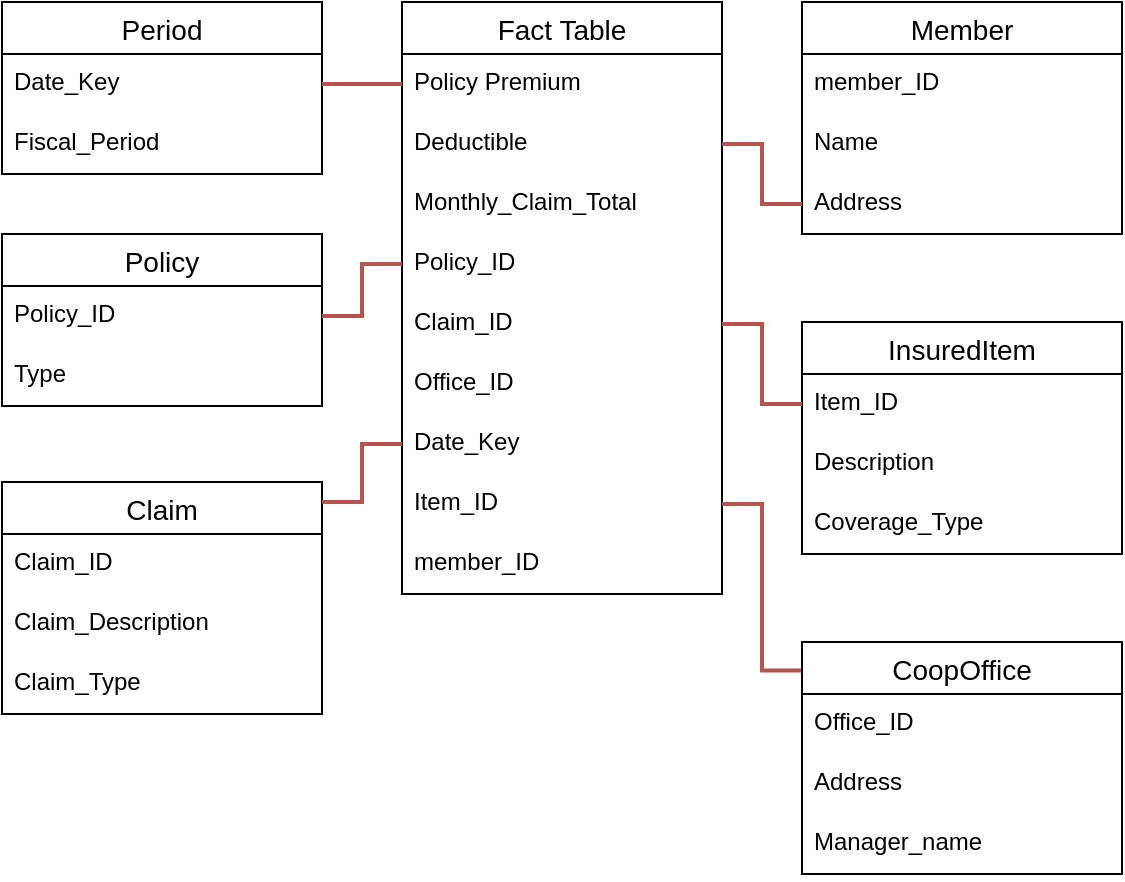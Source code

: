 <mxfile version="16.5.1" type="device"><diagram id="E9sNYxL8aeYv16rGtNZI" name="Page-1"><mxGraphModel dx="807" dy="671" grid="1" gridSize="10" guides="1" tooltips="1" connect="1" arrows="1" fold="1" page="1" pageScale="1" pageWidth="1700" pageHeight="1100" math="0" shadow="0"><root><mxCell id="0"/><mxCell id="1" parent="0"/><mxCell id="UkO6KgMr9V6AML2c95he-3" value="Member" style="swimlane;fontStyle=0;childLayout=stackLayout;horizontal=1;startSize=26;horizontalStack=0;resizeParent=1;resizeParentMax=0;resizeLast=0;collapsible=1;marginBottom=0;align=center;fontSize=14;" vertex="1" parent="1"><mxGeometry x="880" y="240" width="160" height="116" as="geometry"/></mxCell><mxCell id="UkO6KgMr9V6AML2c95he-4" value="member_ID" style="text;strokeColor=none;fillColor=none;spacingLeft=4;spacingRight=4;overflow=hidden;rotatable=0;points=[[0,0.5],[1,0.5]];portConstraint=eastwest;fontSize=12;" vertex="1" parent="UkO6KgMr9V6AML2c95he-3"><mxGeometry y="26" width="160" height="30" as="geometry"/></mxCell><mxCell id="UkO6KgMr9V6AML2c95he-5" value="Name" style="text;strokeColor=none;fillColor=none;spacingLeft=4;spacingRight=4;overflow=hidden;rotatable=0;points=[[0,0.5],[1,0.5]];portConstraint=eastwest;fontSize=12;" vertex="1" parent="UkO6KgMr9V6AML2c95he-3"><mxGeometry y="56" width="160" height="30" as="geometry"/></mxCell><mxCell id="UkO6KgMr9V6AML2c95he-6" value="Address" style="text;strokeColor=none;fillColor=none;spacingLeft=4;spacingRight=4;overflow=hidden;rotatable=0;points=[[0,0.5],[1,0.5]];portConstraint=eastwest;fontSize=12;" vertex="1" parent="UkO6KgMr9V6AML2c95he-3"><mxGeometry y="86" width="160" height="30" as="geometry"/></mxCell><mxCell id="UkO6KgMr9V6AML2c95he-7" value="InsuredItem" style="swimlane;fontStyle=0;childLayout=stackLayout;horizontal=1;startSize=26;horizontalStack=0;resizeParent=1;resizeParentMax=0;resizeLast=0;collapsible=1;marginBottom=0;align=center;fontSize=14;" vertex="1" parent="1"><mxGeometry x="880" y="400" width="160" height="116" as="geometry"/></mxCell><mxCell id="UkO6KgMr9V6AML2c95he-8" value="Item_ID" style="text;strokeColor=none;fillColor=none;spacingLeft=4;spacingRight=4;overflow=hidden;rotatable=0;points=[[0,0.5],[1,0.5]];portConstraint=eastwest;fontSize=12;" vertex="1" parent="UkO6KgMr9V6AML2c95he-7"><mxGeometry y="26" width="160" height="30" as="geometry"/></mxCell><mxCell id="UkO6KgMr9V6AML2c95he-9" value="Description" style="text;strokeColor=none;fillColor=none;spacingLeft=4;spacingRight=4;overflow=hidden;rotatable=0;points=[[0,0.5],[1,0.5]];portConstraint=eastwest;fontSize=12;" vertex="1" parent="UkO6KgMr9V6AML2c95he-7"><mxGeometry y="56" width="160" height="30" as="geometry"/></mxCell><mxCell id="UkO6KgMr9V6AML2c95he-10" value="Coverage_Type" style="text;strokeColor=none;fillColor=none;spacingLeft=4;spacingRight=4;overflow=hidden;rotatable=0;points=[[0,0.5],[1,0.5]];portConstraint=eastwest;fontSize=12;" vertex="1" parent="UkO6KgMr9V6AML2c95he-7"><mxGeometry y="86" width="160" height="30" as="geometry"/></mxCell><mxCell id="UkO6KgMr9V6AML2c95he-12" value="CoopOffice" style="swimlane;fontStyle=0;childLayout=stackLayout;horizontal=1;startSize=26;horizontalStack=0;resizeParent=1;resizeParentMax=0;resizeLast=0;collapsible=1;marginBottom=0;align=center;fontSize=14;" vertex="1" parent="1"><mxGeometry x="880" y="560" width="160" height="116" as="geometry"/></mxCell><mxCell id="UkO6KgMr9V6AML2c95he-13" value="Office_ID" style="text;strokeColor=none;fillColor=none;spacingLeft=4;spacingRight=4;overflow=hidden;rotatable=0;points=[[0,0.5],[1,0.5]];portConstraint=eastwest;fontSize=12;" vertex="1" parent="UkO6KgMr9V6AML2c95he-12"><mxGeometry y="26" width="160" height="30" as="geometry"/></mxCell><mxCell id="UkO6KgMr9V6AML2c95he-14" value="Address" style="text;strokeColor=none;fillColor=none;spacingLeft=4;spacingRight=4;overflow=hidden;rotatable=0;points=[[0,0.5],[1,0.5]];portConstraint=eastwest;fontSize=12;" vertex="1" parent="UkO6KgMr9V6AML2c95he-12"><mxGeometry y="56" width="160" height="30" as="geometry"/></mxCell><mxCell id="UkO6KgMr9V6AML2c95he-15" value="Manager_name" style="text;strokeColor=none;fillColor=none;spacingLeft=4;spacingRight=4;overflow=hidden;rotatable=0;points=[[0,0.5],[1,0.5]];portConstraint=eastwest;fontSize=12;" vertex="1" parent="UkO6KgMr9V6AML2c95he-12"><mxGeometry y="86" width="160" height="30" as="geometry"/></mxCell><mxCell id="UkO6KgMr9V6AML2c95he-16" value="Policy" style="swimlane;fontStyle=0;childLayout=stackLayout;horizontal=1;startSize=26;horizontalStack=0;resizeParent=1;resizeParentMax=0;resizeLast=0;collapsible=1;marginBottom=0;align=center;fontSize=14;" vertex="1" parent="1"><mxGeometry x="480" y="356" width="160" height="86" as="geometry"/></mxCell><mxCell id="UkO6KgMr9V6AML2c95he-17" value="Policy_ID" style="text;strokeColor=none;fillColor=none;spacingLeft=4;spacingRight=4;overflow=hidden;rotatable=0;points=[[0,0.5],[1,0.5]];portConstraint=eastwest;fontSize=12;" vertex="1" parent="UkO6KgMr9V6AML2c95he-16"><mxGeometry y="26" width="160" height="30" as="geometry"/></mxCell><mxCell id="UkO6KgMr9V6AML2c95he-18" value="Type" style="text;strokeColor=none;fillColor=none;spacingLeft=4;spacingRight=4;overflow=hidden;rotatable=0;points=[[0,0.5],[1,0.5]];portConstraint=eastwest;fontSize=12;" vertex="1" parent="UkO6KgMr9V6AML2c95he-16"><mxGeometry y="56" width="160" height="30" as="geometry"/></mxCell><mxCell id="UkO6KgMr9V6AML2c95he-20" value="Period" style="swimlane;fontStyle=0;childLayout=stackLayout;horizontal=1;startSize=26;horizontalStack=0;resizeParent=1;resizeParentMax=0;resizeLast=0;collapsible=1;marginBottom=0;align=center;fontSize=14;" vertex="1" parent="1"><mxGeometry x="480" y="240" width="160" height="86" as="geometry"/></mxCell><mxCell id="UkO6KgMr9V6AML2c95he-21" value="Date_Key" style="text;strokeColor=none;fillColor=none;spacingLeft=4;spacingRight=4;overflow=hidden;rotatable=0;points=[[0,0.5],[1,0.5]];portConstraint=eastwest;fontSize=12;" vertex="1" parent="UkO6KgMr9V6AML2c95he-20"><mxGeometry y="26" width="160" height="30" as="geometry"/></mxCell><mxCell id="UkO6KgMr9V6AML2c95he-22" value="Fiscal_Period" style="text;strokeColor=none;fillColor=none;spacingLeft=4;spacingRight=4;overflow=hidden;rotatable=0;points=[[0,0.5],[1,0.5]];portConstraint=eastwest;fontSize=12;" vertex="1" parent="UkO6KgMr9V6AML2c95he-20"><mxGeometry y="56" width="160" height="30" as="geometry"/></mxCell><mxCell id="UkO6KgMr9V6AML2c95he-24" value="Claim" style="swimlane;fontStyle=0;childLayout=stackLayout;horizontal=1;startSize=26;horizontalStack=0;resizeParent=1;resizeParentMax=0;resizeLast=0;collapsible=1;marginBottom=0;align=center;fontSize=14;" vertex="1" parent="1"><mxGeometry x="480" y="480" width="160" height="116" as="geometry"/></mxCell><mxCell id="UkO6KgMr9V6AML2c95he-25" value="Claim_ID" style="text;strokeColor=none;fillColor=none;spacingLeft=4;spacingRight=4;overflow=hidden;rotatable=0;points=[[0,0.5],[1,0.5]];portConstraint=eastwest;fontSize=12;" vertex="1" parent="UkO6KgMr9V6AML2c95he-24"><mxGeometry y="26" width="160" height="30" as="geometry"/></mxCell><mxCell id="UkO6KgMr9V6AML2c95he-26" value="Claim_Description" style="text;strokeColor=none;fillColor=none;spacingLeft=4;spacingRight=4;overflow=hidden;rotatable=0;points=[[0,0.5],[1,0.5]];portConstraint=eastwest;fontSize=12;" vertex="1" parent="UkO6KgMr9V6AML2c95he-24"><mxGeometry y="56" width="160" height="30" as="geometry"/></mxCell><mxCell id="UkO6KgMr9V6AML2c95he-27" value="Claim_Type" style="text;strokeColor=none;fillColor=none;spacingLeft=4;spacingRight=4;overflow=hidden;rotatable=0;points=[[0,0.5],[1,0.5]];portConstraint=eastwest;fontSize=12;" vertex="1" parent="UkO6KgMr9V6AML2c95he-24"><mxGeometry y="86" width="160" height="30" as="geometry"/></mxCell><mxCell id="UkO6KgMr9V6AML2c95he-34" value="Fact Table" style="swimlane;fontStyle=0;childLayout=stackLayout;horizontal=1;startSize=26;horizontalStack=0;resizeParent=1;resizeParentMax=0;resizeLast=0;collapsible=1;marginBottom=0;align=center;fontSize=14;" vertex="1" parent="1"><mxGeometry x="680" y="240" width="160" height="296" as="geometry"/></mxCell><mxCell id="UkO6KgMr9V6AML2c95he-35" value="Policy Premium" style="text;strokeColor=none;fillColor=none;spacingLeft=4;spacingRight=4;overflow=hidden;rotatable=0;points=[[0,0.5],[1,0.5]];portConstraint=eastwest;fontSize=12;" vertex="1" parent="UkO6KgMr9V6AML2c95he-34"><mxGeometry y="26" width="160" height="30" as="geometry"/></mxCell><mxCell id="UkO6KgMr9V6AML2c95he-36" value="Deductible" style="text;strokeColor=none;fillColor=none;spacingLeft=4;spacingRight=4;overflow=hidden;rotatable=0;points=[[0,0.5],[1,0.5]];portConstraint=eastwest;fontSize=12;" vertex="1" parent="UkO6KgMr9V6AML2c95he-34"><mxGeometry y="56" width="160" height="30" as="geometry"/></mxCell><mxCell id="UkO6KgMr9V6AML2c95he-37" value="Monthly_Claim_Total" style="text;strokeColor=none;fillColor=none;spacingLeft=4;spacingRight=4;overflow=hidden;rotatable=0;points=[[0,0.5],[1,0.5]];portConstraint=eastwest;fontSize=12;" vertex="1" parent="UkO6KgMr9V6AML2c95he-34"><mxGeometry y="86" width="160" height="30" as="geometry"/></mxCell><mxCell id="UkO6KgMr9V6AML2c95he-47" value="Policy_ID" style="text;strokeColor=none;fillColor=none;spacingLeft=4;spacingRight=4;overflow=hidden;rotatable=0;points=[[0,0.5],[1,0.5]];portConstraint=eastwest;fontSize=12;" vertex="1" parent="UkO6KgMr9V6AML2c95he-34"><mxGeometry y="116" width="160" height="30" as="geometry"/></mxCell><mxCell id="UkO6KgMr9V6AML2c95he-49" value="Claim_ID" style="text;strokeColor=none;fillColor=none;spacingLeft=4;spacingRight=4;overflow=hidden;rotatable=0;points=[[0,0.5],[1,0.5]];portConstraint=eastwest;fontSize=12;" vertex="1" parent="UkO6KgMr9V6AML2c95he-34"><mxGeometry y="146" width="160" height="30" as="geometry"/></mxCell><mxCell id="UkO6KgMr9V6AML2c95he-50" value="Office_ID" style="text;strokeColor=none;fillColor=none;spacingLeft=4;spacingRight=4;overflow=hidden;rotatable=0;points=[[0,0.5],[1,0.5]];portConstraint=eastwest;fontSize=12;" vertex="1" parent="UkO6KgMr9V6AML2c95he-34"><mxGeometry y="176" width="160" height="30" as="geometry"/></mxCell><mxCell id="UkO6KgMr9V6AML2c95he-51" value="Date_Key" style="text;strokeColor=none;fillColor=none;spacingLeft=4;spacingRight=4;overflow=hidden;rotatable=0;points=[[0,0.5],[1,0.5]];portConstraint=eastwest;fontSize=12;" vertex="1" parent="UkO6KgMr9V6AML2c95he-34"><mxGeometry y="206" width="160" height="30" as="geometry"/></mxCell><mxCell id="UkO6KgMr9V6AML2c95he-52" value="Item_ID" style="text;strokeColor=none;fillColor=none;spacingLeft=4;spacingRight=4;overflow=hidden;rotatable=0;points=[[0,0.5],[1,0.5]];portConstraint=eastwest;fontSize=12;" vertex="1" parent="UkO6KgMr9V6AML2c95he-34"><mxGeometry y="236" width="160" height="30" as="geometry"/></mxCell><mxCell id="UkO6KgMr9V6AML2c95he-53" value="member_ID" style="text;strokeColor=none;fillColor=none;spacingLeft=4;spacingRight=4;overflow=hidden;rotatable=0;points=[[0,0.5],[1,0.5]];portConstraint=eastwest;fontSize=12;" vertex="1" parent="UkO6KgMr9V6AML2c95he-34"><mxGeometry y="266" width="160" height="30" as="geometry"/></mxCell><mxCell id="UkO6KgMr9V6AML2c95he-54" style="edgeStyle=orthogonalEdgeStyle;shape=connector;rounded=0;orthogonalLoop=1;jettySize=auto;html=1;exitX=1;exitY=0.5;exitDx=0;exitDy=0;entryX=0;entryY=0.5;entryDx=0;entryDy=0;labelBackgroundColor=default;fontFamily=Helvetica;fontSize=11;fontColor=default;startArrow=none;startFill=0;endArrow=none;endFill=0;strokeColor=#b85450;strokeWidth=2;fillColor=#f8cecc;" edge="1" parent="1" source="UkO6KgMr9V6AML2c95he-21" target="UkO6KgMr9V6AML2c95he-35"><mxGeometry relative="1" as="geometry"/></mxCell><mxCell id="UkO6KgMr9V6AML2c95he-55" style="edgeStyle=orthogonalEdgeStyle;shape=connector;rounded=0;orthogonalLoop=1;jettySize=auto;html=1;exitX=1;exitY=0.5;exitDx=0;exitDy=0;entryX=0;entryY=0.5;entryDx=0;entryDy=0;labelBackgroundColor=default;fontFamily=Helvetica;fontSize=11;fontColor=default;startArrow=none;startFill=0;endArrow=none;endFill=0;strokeColor=#b85450;strokeWidth=2;fillColor=#f8cecc;" edge="1" parent="1" source="UkO6KgMr9V6AML2c95he-17" target="UkO6KgMr9V6AML2c95he-47"><mxGeometry relative="1" as="geometry"/></mxCell><mxCell id="UkO6KgMr9V6AML2c95he-56" style="edgeStyle=orthogonalEdgeStyle;shape=connector;rounded=0;orthogonalLoop=1;jettySize=auto;html=1;exitX=0;exitY=0.5;exitDx=0;exitDy=0;entryX=1;entryY=0.086;entryDx=0;entryDy=0;entryPerimeter=0;labelBackgroundColor=default;fontFamily=Helvetica;fontSize=11;fontColor=default;startArrow=none;startFill=0;endArrow=none;endFill=0;strokeColor=#b85450;strokeWidth=2;fillColor=#f8cecc;" edge="1" parent="1" source="UkO6KgMr9V6AML2c95he-51" target="UkO6KgMr9V6AML2c95he-24"><mxGeometry relative="1" as="geometry"/></mxCell><mxCell id="UkO6KgMr9V6AML2c95he-57" style="edgeStyle=orthogonalEdgeStyle;shape=connector;rounded=0;orthogonalLoop=1;jettySize=auto;html=1;exitX=1;exitY=0.5;exitDx=0;exitDy=0;entryX=-0.003;entryY=0.123;entryDx=0;entryDy=0;entryPerimeter=0;labelBackgroundColor=default;fontFamily=Helvetica;fontSize=11;fontColor=default;startArrow=none;startFill=0;endArrow=none;endFill=0;strokeColor=#b85450;strokeWidth=2;fillColor=#f8cecc;" edge="1" parent="1" source="UkO6KgMr9V6AML2c95he-52" target="UkO6KgMr9V6AML2c95he-12"><mxGeometry relative="1" as="geometry"/></mxCell><mxCell id="UkO6KgMr9V6AML2c95he-58" style="edgeStyle=orthogonalEdgeStyle;shape=connector;rounded=0;orthogonalLoop=1;jettySize=auto;html=1;exitX=0;exitY=0.5;exitDx=0;exitDy=0;entryX=1;entryY=0.5;entryDx=0;entryDy=0;labelBackgroundColor=default;fontFamily=Helvetica;fontSize=11;fontColor=default;startArrow=none;startFill=0;endArrow=none;endFill=0;strokeColor=#b85450;strokeWidth=2;fillColor=#f8cecc;" edge="1" parent="1" source="UkO6KgMr9V6AML2c95he-8" target="UkO6KgMr9V6AML2c95he-49"><mxGeometry relative="1" as="geometry"/></mxCell><mxCell id="UkO6KgMr9V6AML2c95he-59" style="edgeStyle=orthogonalEdgeStyle;shape=connector;rounded=0;orthogonalLoop=1;jettySize=auto;html=1;exitX=0;exitY=0.5;exitDx=0;exitDy=0;labelBackgroundColor=default;fontFamily=Helvetica;fontSize=11;fontColor=default;startArrow=none;startFill=0;endArrow=none;endFill=0;strokeColor=#b85450;strokeWidth=2;fillColor=#f8cecc;" edge="1" parent="1" source="UkO6KgMr9V6AML2c95he-6" target="UkO6KgMr9V6AML2c95he-36"><mxGeometry relative="1" as="geometry"/></mxCell></root></mxGraphModel></diagram></mxfile>
